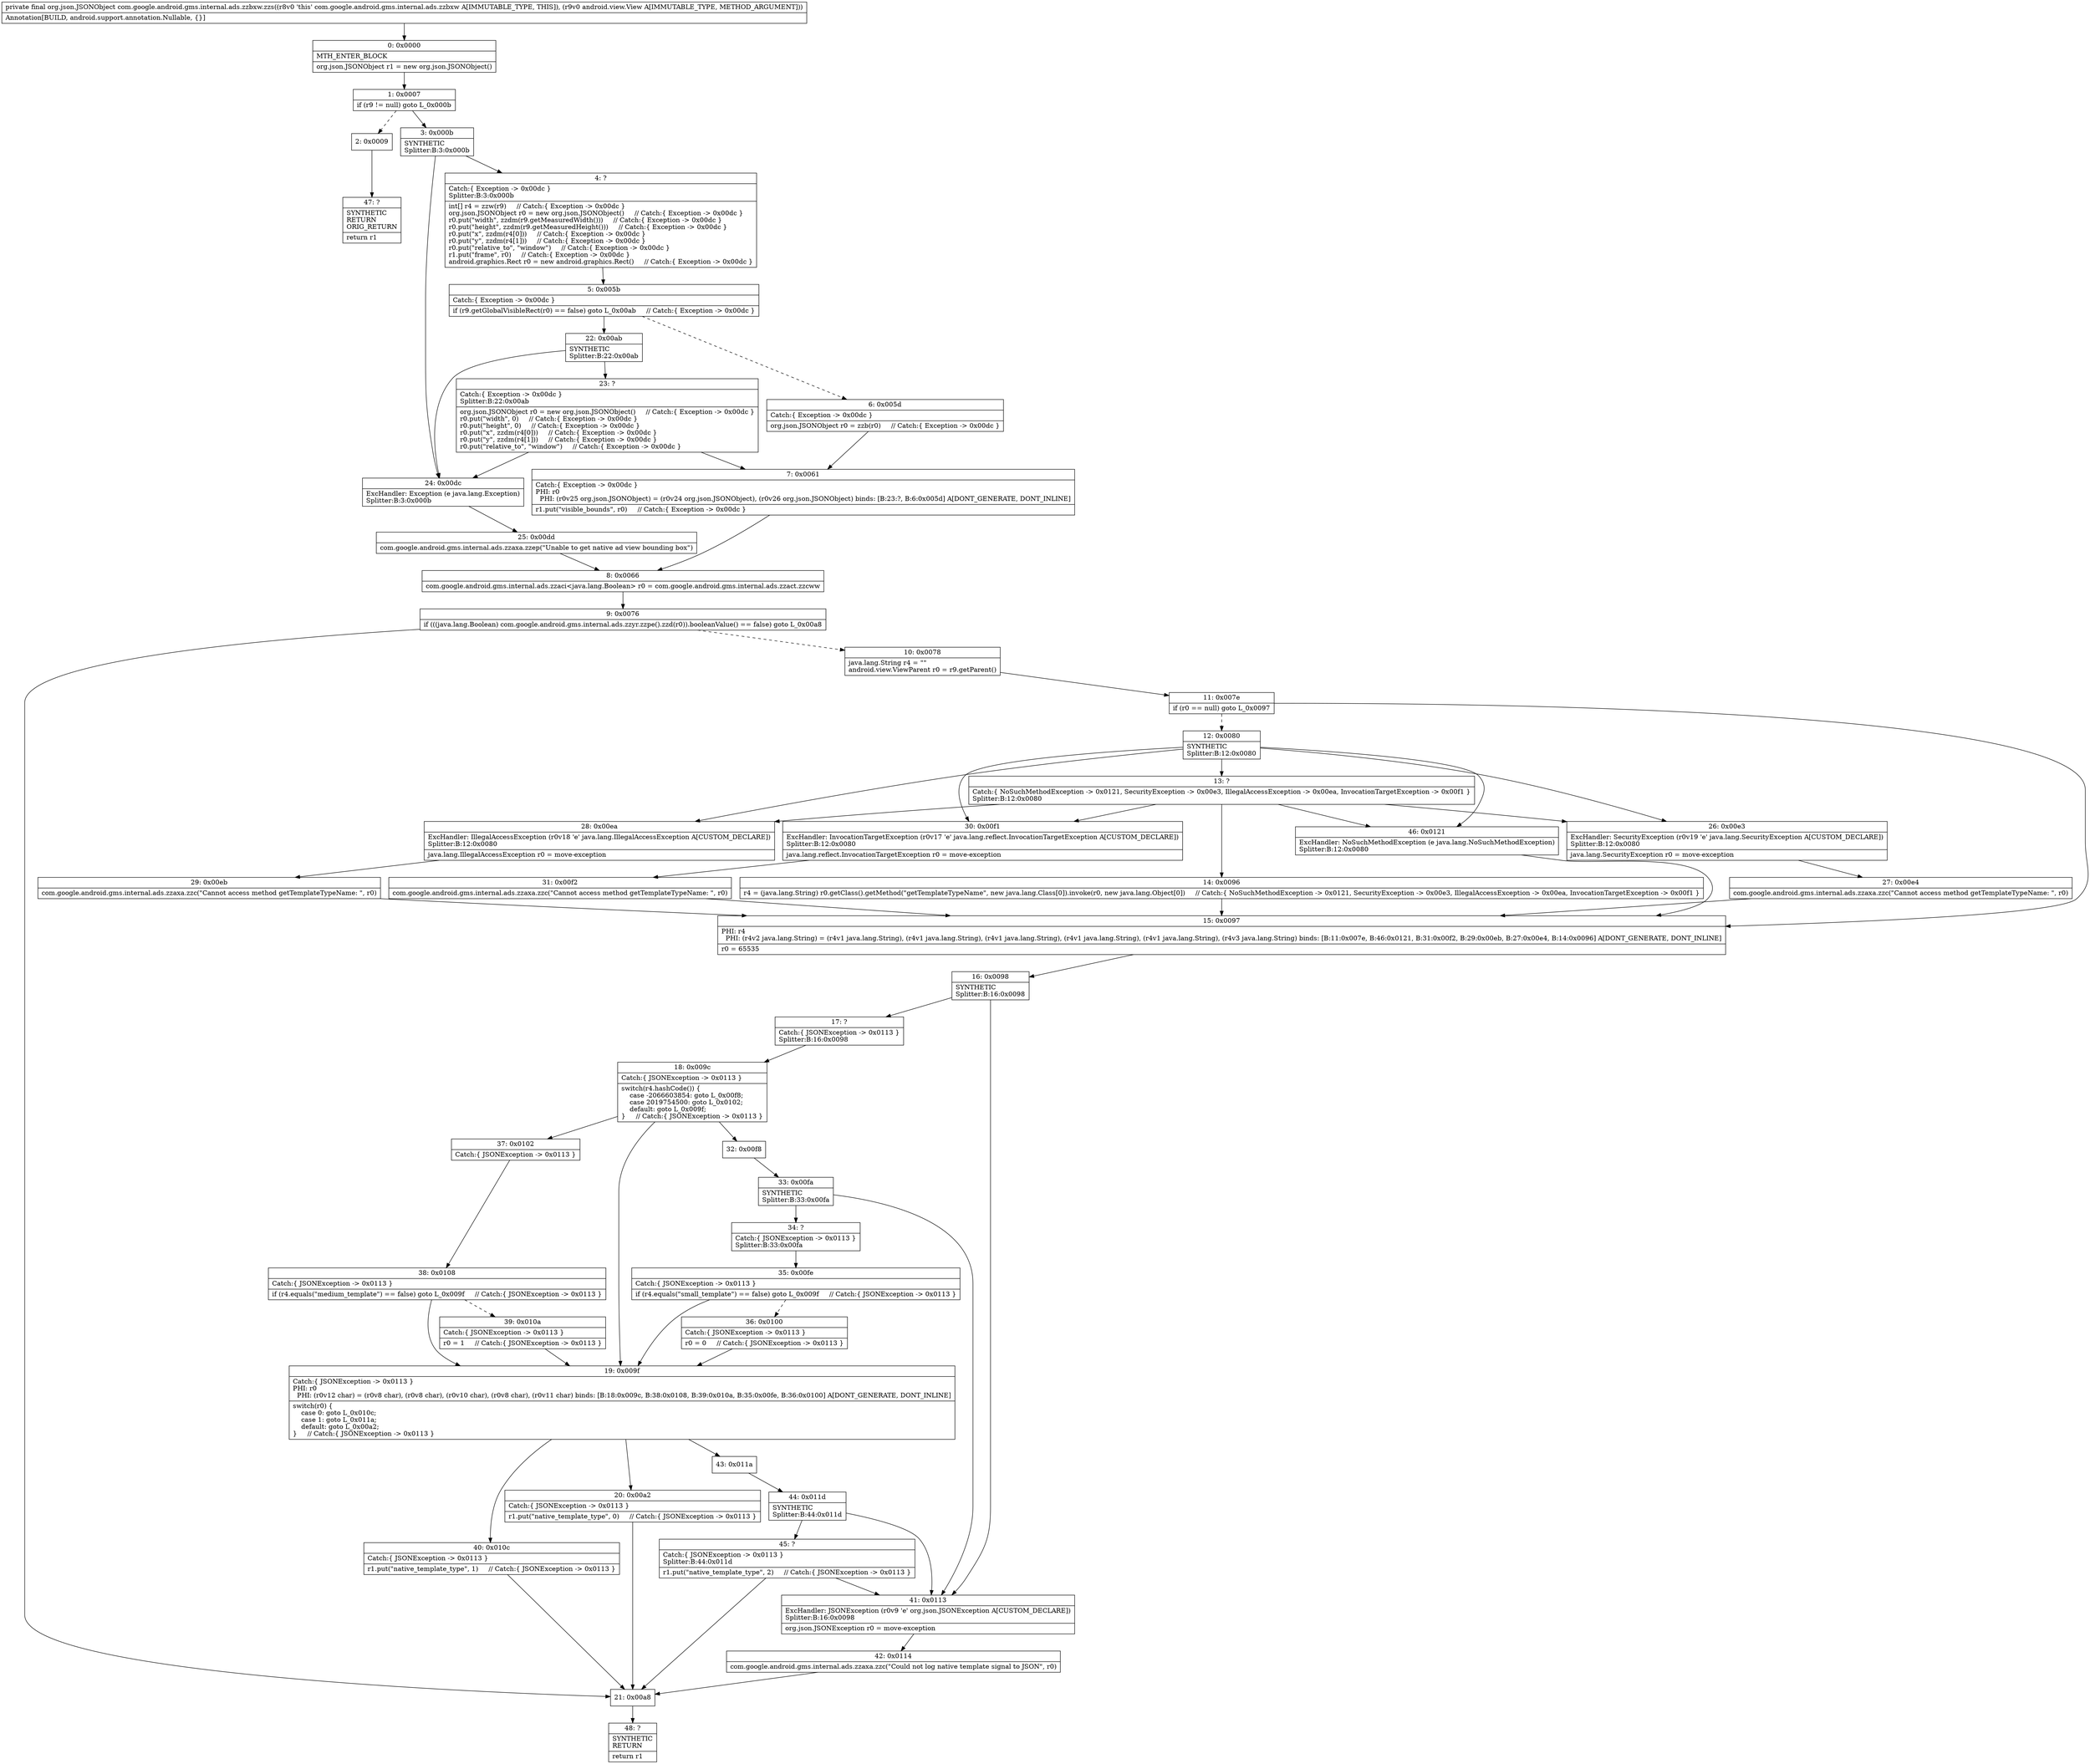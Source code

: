 digraph "CFG forcom.google.android.gms.internal.ads.zzbxw.zzs(Landroid\/view\/View;)Lorg\/json\/JSONObject;" {
Node_0 [shape=record,label="{0\:\ 0x0000|MTH_ENTER_BLOCK\l|org.json.JSONObject r1 = new org.json.JSONObject()\l}"];
Node_1 [shape=record,label="{1\:\ 0x0007|if (r9 != null) goto L_0x000b\l}"];
Node_2 [shape=record,label="{2\:\ 0x0009}"];
Node_3 [shape=record,label="{3\:\ 0x000b|SYNTHETIC\lSplitter:B:3:0x000b\l}"];
Node_4 [shape=record,label="{4\:\ ?|Catch:\{ Exception \-\> 0x00dc \}\lSplitter:B:3:0x000b\l|int[] r4 = zzw(r9)     \/\/ Catch:\{ Exception \-\> 0x00dc \}\lorg.json.JSONObject r0 = new org.json.JSONObject()     \/\/ Catch:\{ Exception \-\> 0x00dc \}\lr0.put(\"width\", zzdm(r9.getMeasuredWidth()))     \/\/ Catch:\{ Exception \-\> 0x00dc \}\lr0.put(\"height\", zzdm(r9.getMeasuredHeight()))     \/\/ Catch:\{ Exception \-\> 0x00dc \}\lr0.put(\"x\", zzdm(r4[0]))     \/\/ Catch:\{ Exception \-\> 0x00dc \}\lr0.put(\"y\", zzdm(r4[1]))     \/\/ Catch:\{ Exception \-\> 0x00dc \}\lr0.put(\"relative_to\", \"window\")     \/\/ Catch:\{ Exception \-\> 0x00dc \}\lr1.put(\"frame\", r0)     \/\/ Catch:\{ Exception \-\> 0x00dc \}\landroid.graphics.Rect r0 = new android.graphics.Rect()     \/\/ Catch:\{ Exception \-\> 0x00dc \}\l}"];
Node_5 [shape=record,label="{5\:\ 0x005b|Catch:\{ Exception \-\> 0x00dc \}\l|if (r9.getGlobalVisibleRect(r0) == false) goto L_0x00ab     \/\/ Catch:\{ Exception \-\> 0x00dc \}\l}"];
Node_6 [shape=record,label="{6\:\ 0x005d|Catch:\{ Exception \-\> 0x00dc \}\l|org.json.JSONObject r0 = zzb(r0)     \/\/ Catch:\{ Exception \-\> 0x00dc \}\l}"];
Node_7 [shape=record,label="{7\:\ 0x0061|Catch:\{ Exception \-\> 0x00dc \}\lPHI: r0 \l  PHI: (r0v25 org.json.JSONObject) = (r0v24 org.json.JSONObject), (r0v26 org.json.JSONObject) binds: [B:23:?, B:6:0x005d] A[DONT_GENERATE, DONT_INLINE]\l|r1.put(\"visible_bounds\", r0)     \/\/ Catch:\{ Exception \-\> 0x00dc \}\l}"];
Node_8 [shape=record,label="{8\:\ 0x0066|com.google.android.gms.internal.ads.zzaci\<java.lang.Boolean\> r0 = com.google.android.gms.internal.ads.zzact.zzcww\l}"];
Node_9 [shape=record,label="{9\:\ 0x0076|if (((java.lang.Boolean) com.google.android.gms.internal.ads.zzyr.zzpe().zzd(r0)).booleanValue() == false) goto L_0x00a8\l}"];
Node_10 [shape=record,label="{10\:\ 0x0078|java.lang.String r4 = \"\"\landroid.view.ViewParent r0 = r9.getParent()\l}"];
Node_11 [shape=record,label="{11\:\ 0x007e|if (r0 == null) goto L_0x0097\l}"];
Node_12 [shape=record,label="{12\:\ 0x0080|SYNTHETIC\lSplitter:B:12:0x0080\l}"];
Node_13 [shape=record,label="{13\:\ ?|Catch:\{ NoSuchMethodException \-\> 0x0121, SecurityException \-\> 0x00e3, IllegalAccessException \-\> 0x00ea, InvocationTargetException \-\> 0x00f1 \}\lSplitter:B:12:0x0080\l}"];
Node_14 [shape=record,label="{14\:\ 0x0096|r4 = (java.lang.String) r0.getClass().getMethod(\"getTemplateTypeName\", new java.lang.Class[0]).invoke(r0, new java.lang.Object[0])     \/\/ Catch:\{ NoSuchMethodException \-\> 0x0121, SecurityException \-\> 0x00e3, IllegalAccessException \-\> 0x00ea, InvocationTargetException \-\> 0x00f1 \}\l}"];
Node_15 [shape=record,label="{15\:\ 0x0097|PHI: r4 \l  PHI: (r4v2 java.lang.String) = (r4v1 java.lang.String), (r4v1 java.lang.String), (r4v1 java.lang.String), (r4v1 java.lang.String), (r4v1 java.lang.String), (r4v3 java.lang.String) binds: [B:11:0x007e, B:46:0x0121, B:31:0x00f2, B:29:0x00eb, B:27:0x00e4, B:14:0x0096] A[DONT_GENERATE, DONT_INLINE]\l|r0 = 65535\l}"];
Node_16 [shape=record,label="{16\:\ 0x0098|SYNTHETIC\lSplitter:B:16:0x0098\l}"];
Node_17 [shape=record,label="{17\:\ ?|Catch:\{ JSONException \-\> 0x0113 \}\lSplitter:B:16:0x0098\l}"];
Node_18 [shape=record,label="{18\:\ 0x009c|Catch:\{ JSONException \-\> 0x0113 \}\l|switch(r4.hashCode()) \{\l    case \-2066603854: goto L_0x00f8;\l    case 2019754500: goto L_0x0102;\l    default: goto L_0x009f;\l\}     \/\/ Catch:\{ JSONException \-\> 0x0113 \}\l}"];
Node_19 [shape=record,label="{19\:\ 0x009f|Catch:\{ JSONException \-\> 0x0113 \}\lPHI: r0 \l  PHI: (r0v12 char) = (r0v8 char), (r0v8 char), (r0v10 char), (r0v8 char), (r0v11 char) binds: [B:18:0x009c, B:38:0x0108, B:39:0x010a, B:35:0x00fe, B:36:0x0100] A[DONT_GENERATE, DONT_INLINE]\l|switch(r0) \{\l    case 0: goto L_0x010c;\l    case 1: goto L_0x011a;\l    default: goto L_0x00a2;\l\}     \/\/ Catch:\{ JSONException \-\> 0x0113 \}\l}"];
Node_20 [shape=record,label="{20\:\ 0x00a2|Catch:\{ JSONException \-\> 0x0113 \}\l|r1.put(\"native_template_type\", 0)     \/\/ Catch:\{ JSONException \-\> 0x0113 \}\l}"];
Node_21 [shape=record,label="{21\:\ 0x00a8}"];
Node_22 [shape=record,label="{22\:\ 0x00ab|SYNTHETIC\lSplitter:B:22:0x00ab\l}"];
Node_23 [shape=record,label="{23\:\ ?|Catch:\{ Exception \-\> 0x00dc \}\lSplitter:B:22:0x00ab\l|org.json.JSONObject r0 = new org.json.JSONObject()     \/\/ Catch:\{ Exception \-\> 0x00dc \}\lr0.put(\"width\", 0)     \/\/ Catch:\{ Exception \-\> 0x00dc \}\lr0.put(\"height\", 0)     \/\/ Catch:\{ Exception \-\> 0x00dc \}\lr0.put(\"x\", zzdm(r4[0]))     \/\/ Catch:\{ Exception \-\> 0x00dc \}\lr0.put(\"y\", zzdm(r4[1]))     \/\/ Catch:\{ Exception \-\> 0x00dc \}\lr0.put(\"relative_to\", \"window\")     \/\/ Catch:\{ Exception \-\> 0x00dc \}\l}"];
Node_24 [shape=record,label="{24\:\ 0x00dc|ExcHandler: Exception (e java.lang.Exception)\lSplitter:B:3:0x000b\l}"];
Node_25 [shape=record,label="{25\:\ 0x00dd|com.google.android.gms.internal.ads.zzaxa.zzep(\"Unable to get native ad view bounding box\")\l}"];
Node_26 [shape=record,label="{26\:\ 0x00e3|ExcHandler: SecurityException (r0v19 'e' java.lang.SecurityException A[CUSTOM_DECLARE])\lSplitter:B:12:0x0080\l|java.lang.SecurityException r0 = move\-exception\l}"];
Node_27 [shape=record,label="{27\:\ 0x00e4|com.google.android.gms.internal.ads.zzaxa.zzc(\"Cannot access method getTemplateTypeName: \", r0)\l}"];
Node_28 [shape=record,label="{28\:\ 0x00ea|ExcHandler: IllegalAccessException (r0v18 'e' java.lang.IllegalAccessException A[CUSTOM_DECLARE])\lSplitter:B:12:0x0080\l|java.lang.IllegalAccessException r0 = move\-exception\l}"];
Node_29 [shape=record,label="{29\:\ 0x00eb|com.google.android.gms.internal.ads.zzaxa.zzc(\"Cannot access method getTemplateTypeName: \", r0)\l}"];
Node_30 [shape=record,label="{30\:\ 0x00f1|ExcHandler: InvocationTargetException (r0v17 'e' java.lang.reflect.InvocationTargetException A[CUSTOM_DECLARE])\lSplitter:B:12:0x0080\l|java.lang.reflect.InvocationTargetException r0 = move\-exception\l}"];
Node_31 [shape=record,label="{31\:\ 0x00f2|com.google.android.gms.internal.ads.zzaxa.zzc(\"Cannot access method getTemplateTypeName: \", r0)\l}"];
Node_32 [shape=record,label="{32\:\ 0x00f8}"];
Node_33 [shape=record,label="{33\:\ 0x00fa|SYNTHETIC\lSplitter:B:33:0x00fa\l}"];
Node_34 [shape=record,label="{34\:\ ?|Catch:\{ JSONException \-\> 0x0113 \}\lSplitter:B:33:0x00fa\l}"];
Node_35 [shape=record,label="{35\:\ 0x00fe|Catch:\{ JSONException \-\> 0x0113 \}\l|if (r4.equals(\"small_template\") == false) goto L_0x009f     \/\/ Catch:\{ JSONException \-\> 0x0113 \}\l}"];
Node_36 [shape=record,label="{36\:\ 0x0100|Catch:\{ JSONException \-\> 0x0113 \}\l|r0 = 0     \/\/ Catch:\{ JSONException \-\> 0x0113 \}\l}"];
Node_37 [shape=record,label="{37\:\ 0x0102|Catch:\{ JSONException \-\> 0x0113 \}\l}"];
Node_38 [shape=record,label="{38\:\ 0x0108|Catch:\{ JSONException \-\> 0x0113 \}\l|if (r4.equals(\"medium_template\") == false) goto L_0x009f     \/\/ Catch:\{ JSONException \-\> 0x0113 \}\l}"];
Node_39 [shape=record,label="{39\:\ 0x010a|Catch:\{ JSONException \-\> 0x0113 \}\l|r0 = 1     \/\/ Catch:\{ JSONException \-\> 0x0113 \}\l}"];
Node_40 [shape=record,label="{40\:\ 0x010c|Catch:\{ JSONException \-\> 0x0113 \}\l|r1.put(\"native_template_type\", 1)     \/\/ Catch:\{ JSONException \-\> 0x0113 \}\l}"];
Node_41 [shape=record,label="{41\:\ 0x0113|ExcHandler: JSONException (r0v9 'e' org.json.JSONException A[CUSTOM_DECLARE])\lSplitter:B:16:0x0098\l|org.json.JSONException r0 = move\-exception\l}"];
Node_42 [shape=record,label="{42\:\ 0x0114|com.google.android.gms.internal.ads.zzaxa.zzc(\"Could not log native template signal to JSON\", r0)\l}"];
Node_43 [shape=record,label="{43\:\ 0x011a}"];
Node_44 [shape=record,label="{44\:\ 0x011d|SYNTHETIC\lSplitter:B:44:0x011d\l}"];
Node_45 [shape=record,label="{45\:\ ?|Catch:\{ JSONException \-\> 0x0113 \}\lSplitter:B:44:0x011d\l|r1.put(\"native_template_type\", 2)     \/\/ Catch:\{ JSONException \-\> 0x0113 \}\l}"];
Node_46 [shape=record,label="{46\:\ 0x0121|ExcHandler: NoSuchMethodException (e java.lang.NoSuchMethodException)\lSplitter:B:12:0x0080\l}"];
Node_47 [shape=record,label="{47\:\ ?|SYNTHETIC\lRETURN\lORIG_RETURN\l|return r1\l}"];
Node_48 [shape=record,label="{48\:\ ?|SYNTHETIC\lRETURN\l|return r1\l}"];
MethodNode[shape=record,label="{private final org.json.JSONObject com.google.android.gms.internal.ads.zzbxw.zzs((r8v0 'this' com.google.android.gms.internal.ads.zzbxw A[IMMUTABLE_TYPE, THIS]), (r9v0 android.view.View A[IMMUTABLE_TYPE, METHOD_ARGUMENT]))  | Annotation[BUILD, android.support.annotation.Nullable, \{\}]\l}"];
MethodNode -> Node_0;
Node_0 -> Node_1;
Node_1 -> Node_2[style=dashed];
Node_1 -> Node_3;
Node_2 -> Node_47;
Node_3 -> Node_4;
Node_3 -> Node_24;
Node_4 -> Node_5;
Node_5 -> Node_6[style=dashed];
Node_5 -> Node_22;
Node_6 -> Node_7;
Node_7 -> Node_8;
Node_8 -> Node_9;
Node_9 -> Node_10[style=dashed];
Node_9 -> Node_21;
Node_10 -> Node_11;
Node_11 -> Node_12[style=dashed];
Node_11 -> Node_15;
Node_12 -> Node_13;
Node_12 -> Node_46;
Node_12 -> Node_26;
Node_12 -> Node_28;
Node_12 -> Node_30;
Node_13 -> Node_14;
Node_13 -> Node_46;
Node_13 -> Node_26;
Node_13 -> Node_28;
Node_13 -> Node_30;
Node_14 -> Node_15;
Node_15 -> Node_16;
Node_16 -> Node_17;
Node_16 -> Node_41;
Node_17 -> Node_18;
Node_18 -> Node_19;
Node_18 -> Node_32;
Node_18 -> Node_37;
Node_19 -> Node_20;
Node_19 -> Node_40;
Node_19 -> Node_43;
Node_20 -> Node_21;
Node_21 -> Node_48;
Node_22 -> Node_23;
Node_22 -> Node_24;
Node_23 -> Node_24;
Node_23 -> Node_7;
Node_24 -> Node_25;
Node_25 -> Node_8;
Node_26 -> Node_27;
Node_27 -> Node_15;
Node_28 -> Node_29;
Node_29 -> Node_15;
Node_30 -> Node_31;
Node_31 -> Node_15;
Node_32 -> Node_33;
Node_33 -> Node_34;
Node_33 -> Node_41;
Node_34 -> Node_35;
Node_35 -> Node_19;
Node_35 -> Node_36[style=dashed];
Node_36 -> Node_19;
Node_37 -> Node_38;
Node_38 -> Node_19;
Node_38 -> Node_39[style=dashed];
Node_39 -> Node_19;
Node_40 -> Node_21;
Node_41 -> Node_42;
Node_42 -> Node_21;
Node_43 -> Node_44;
Node_44 -> Node_45;
Node_44 -> Node_41;
Node_45 -> Node_41;
Node_45 -> Node_21;
Node_46 -> Node_15;
}

